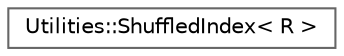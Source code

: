 digraph "Graphical Class Hierarchy"
{
 // LATEX_PDF_SIZE
  bgcolor="transparent";
  edge [fontname=Helvetica,fontsize=10,labelfontname=Helvetica,labelfontsize=10];
  node [fontname=Helvetica,fontsize=10,shape=box,height=0.2,width=0.4];
  rankdir="LR";
  Node0 [id="Node000000",label="Utilities::ShuffledIndex\< R \>",height=0.2,width=0.4,color="grey40", fillcolor="white", style="filled",URL="$class_utilities_1_1_shuffled_index.html",tooltip="Gives a randomized sequence of numbers from 0 to N-1."];
}
